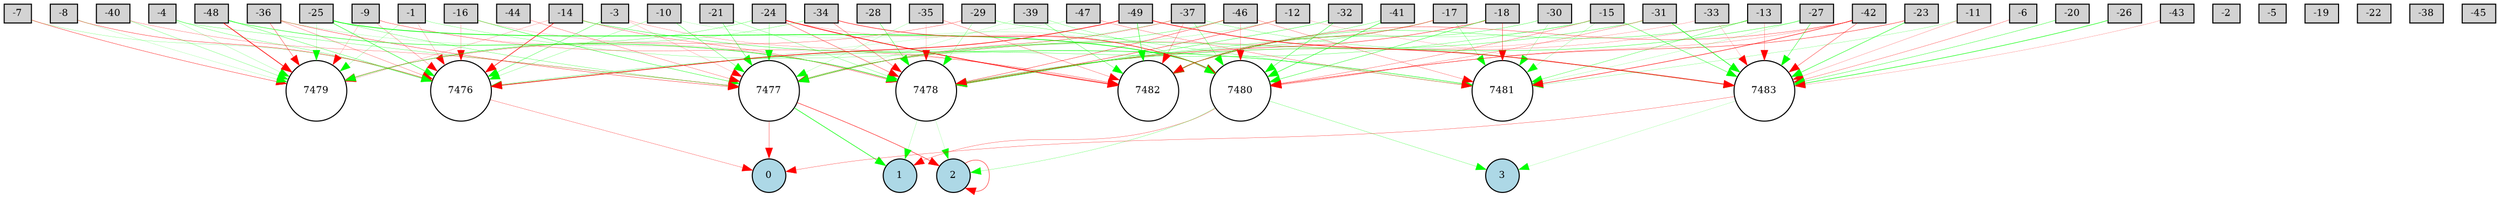 digraph {
	node [fontsize=9 height=0.2 shape=circle width=0.2]
	-1 [fillcolor=lightgray shape=box style=filled]
	-2 [fillcolor=lightgray shape=box style=filled]
	-3 [fillcolor=lightgray shape=box style=filled]
	-4 [fillcolor=lightgray shape=box style=filled]
	-5 [fillcolor=lightgray shape=box style=filled]
	-6 [fillcolor=lightgray shape=box style=filled]
	-7 [fillcolor=lightgray shape=box style=filled]
	-8 [fillcolor=lightgray shape=box style=filled]
	-9 [fillcolor=lightgray shape=box style=filled]
	-10 [fillcolor=lightgray shape=box style=filled]
	-11 [fillcolor=lightgray shape=box style=filled]
	-12 [fillcolor=lightgray shape=box style=filled]
	-13 [fillcolor=lightgray shape=box style=filled]
	-14 [fillcolor=lightgray shape=box style=filled]
	-15 [fillcolor=lightgray shape=box style=filled]
	-16 [fillcolor=lightgray shape=box style=filled]
	-17 [fillcolor=lightgray shape=box style=filled]
	-18 [fillcolor=lightgray shape=box style=filled]
	-19 [fillcolor=lightgray shape=box style=filled]
	-20 [fillcolor=lightgray shape=box style=filled]
	-21 [fillcolor=lightgray shape=box style=filled]
	-22 [fillcolor=lightgray shape=box style=filled]
	-23 [fillcolor=lightgray shape=box style=filled]
	-24 [fillcolor=lightgray shape=box style=filled]
	-25 [fillcolor=lightgray shape=box style=filled]
	-26 [fillcolor=lightgray shape=box style=filled]
	-27 [fillcolor=lightgray shape=box style=filled]
	-28 [fillcolor=lightgray shape=box style=filled]
	-29 [fillcolor=lightgray shape=box style=filled]
	-30 [fillcolor=lightgray shape=box style=filled]
	-31 [fillcolor=lightgray shape=box style=filled]
	-32 [fillcolor=lightgray shape=box style=filled]
	-33 [fillcolor=lightgray shape=box style=filled]
	-34 [fillcolor=lightgray shape=box style=filled]
	-35 [fillcolor=lightgray shape=box style=filled]
	-36 [fillcolor=lightgray shape=box style=filled]
	-37 [fillcolor=lightgray shape=box style=filled]
	-38 [fillcolor=lightgray shape=box style=filled]
	-39 [fillcolor=lightgray shape=box style=filled]
	-40 [fillcolor=lightgray shape=box style=filled]
	-41 [fillcolor=lightgray shape=box style=filled]
	-42 [fillcolor=lightgray shape=box style=filled]
	-43 [fillcolor=lightgray shape=box style=filled]
	-44 [fillcolor=lightgray shape=box style=filled]
	-45 [fillcolor=lightgray shape=box style=filled]
	-46 [fillcolor=lightgray shape=box style=filled]
	-47 [fillcolor=lightgray shape=box style=filled]
	-48 [fillcolor=lightgray shape=box style=filled]
	-49 [fillcolor=lightgray shape=box style=filled]
	0 [fillcolor=lightblue style=filled]
	1 [fillcolor=lightblue style=filled]
	2 [fillcolor=lightblue style=filled]
	3 [fillcolor=lightblue style=filled]
	7476 [fillcolor=white style=filled]
	7477 [fillcolor=white style=filled]
	7478 [fillcolor=white style=filled]
	7479 [fillcolor=white style=filled]
	7480 [fillcolor=white style=filled]
	7481 [fillcolor=white style=filled]
	7482 [fillcolor=white style=filled]
	7483 [fillcolor=white style=filled]
	-36 -> 7477 [color=red penwidth=0.3057332806540923 style=solid]
	-3 -> 7476 [color=green penwidth=0.2848151205868185 style=solid]
	-44 -> 7477 [color=red penwidth=0.21487309570129454 style=solid]
	7478 -> 1 [color=green penwidth=0.13490557408252146 style=solid]
	-4 -> 7476 [color=green penwidth=0.21853507091954327 style=solid]
	-14 -> 7478 [color=red penwidth=0.2395261967189167 style=solid]
	-37 -> 7482 [color=red penwidth=0.2064642502800334 style=solid]
	-29 -> 7478 [color=green penwidth=0.1735695657698259 style=solid]
	-35 -> 7478 [color=red penwidth=0.1217542452503583 style=solid]
	-47 -> 7476 [color=green penwidth=0.10900724780489147 style=solid]
	-49 -> 7476 [color=red penwidth=0.6128373427690056 style=solid]
	7477 -> 1 [color=green penwidth=0.5363928576190824 style=solid]
	-39 -> 7477 [color=green penwidth=0.11809210795294481 style=solid]
	-15 -> 7481 [color=green penwidth=0.14130818771649986 style=solid]
	-1 -> 7479 [color=green penwidth=0.14700340904261366 style=solid]
	-46 -> 7480 [color=red penwidth=0.15854908263250245 style=solid]
	-33 -> 7483 [color=red penwidth=0.12105763679198148 style=solid]
	-7 -> 7479 [color=red penwidth=0.31233932803756603 style=solid]
	-41 -> 7480 [color=green penwidth=0.42298347472599107 style=solid]
	-8 -> 7479 [color=green penwidth=0.11269358119486414 style=solid]
	-25 -> 7477 [color=green penwidth=0.22661351444572608 style=solid]
	7483 -> 0 [color=red penwidth=0.23181723927257583 style=solid]
	-12 -> 7483 [color=red penwidth=0.12226471984051364 style=solid]
	-13 -> 7481 [color=green penwidth=0.27075334659691996 style=solid]
	-36 -> 7476 [color=red penwidth=0.20600829633124945 style=solid]
	-42 -> 7480 [color=red penwidth=0.16625832871650148 style=solid]
	-41 -> 7478 [color=green penwidth=0.22766798711556643 style=solid]
	-32 -> 7478 [color=green penwidth=0.3014740405972227 style=solid]
	-13 -> 7483 [color=red penwidth=0.17155886782805663 style=solid]
	-18 -> 7480 [color=green penwidth=0.3412525535955462 style=solid]
	-13 -> 7482 [color=green penwidth=0.27566287829945335 style=solid]
	-17 -> 7482 [color=red penwidth=0.34012143645341253 style=solid]
	-3 -> 7482 [color=red penwidth=0.16045438587366592 style=solid]
	-16 -> 7477 [color=green penwidth=0.34316993242073457 style=solid]
	-1 -> 7481 [color=green penwidth=0.18525474305930184 style=solid]
	7476 -> 0 [color=red penwidth=0.21430940126386722 style=solid]
	-48 -> 7479 [color=red penwidth=0.6310908663693683 style=solid]
	-37 -> 7477 [color=red penwidth=0.2405040624457491 style=solid]
	-31 -> 7480 [color=red penwidth=0.2058208354510072 style=solid]
	-14 -> 7481 [color=green penwidth=0.3239492737964109 style=solid]
	-34 -> 7479 [color=green penwidth=0.20179281822422973 style=solid]
	-15 -> 7476 [color=green penwidth=0.24316419199106531 style=solid]
	-25 -> 7476 [color=green penwidth=0.41369518412941564 style=solid]
	-27 -> 7478 [color=green penwidth=0.3177768822227732 style=solid]
	-29 -> 7479 [color=red penwidth=0.22792424939234604 style=solid]
	-23 -> 7480 [color=red penwidth=0.34746244184145725 style=solid]
	7480 -> 1 [color=red penwidth=0.230233253674814 style=solid]
	-27 -> 7483 [color=green penwidth=0.33812205083627067 style=solid]
	-17 -> 7481 [color=green penwidth=0.20051600654260796 style=solid]
	2 -> 2 [color=red penwidth=0.38431204761242554 style=solid]
	-24 -> 7482 [color=red penwidth=0.705900557673595 style=solid]
	-35 -> 7482 [color=red penwidth=0.2202590527213854 style=solid]
	-24 -> 7480 [color=red penwidth=0.15182379790016498 style=solid]
	-12 -> 7477 [color=green penwidth=0.1425759863553298 style=solid]
	7480 -> 2 [color=green penwidth=0.18286445590649414 style=solid]
	-47 -> 7481 [color=red penwidth=0.219293915666665 style=solid]
	-20 -> 7483 [color=green penwidth=0.2959775191901208 style=solid]
	-9 -> 7478 [color=red penwidth=0.11189849546716647 style=solid]
	-9 -> 7482 [color=red penwidth=0.21703803670133748 style=solid]
	-48 -> 7478 [color=green penwidth=0.4214025265108998 style=solid]
	-34 -> 7478 [color=red penwidth=0.2542506983643318 style=solid]
	-15 -> 7483 [color=green penwidth=0.3234497014463902 style=solid]
	-16 -> 7478 [color=red penwidth=0.11184143565445814 style=solid]
	-36 -> 7479 [color=red penwidth=0.28758614150439554 style=solid]
	-36 -> 7478 [color=green penwidth=0.12000403603908782 style=solid]
	-37 -> 7476 [color=green penwidth=0.16135864737576777 style=solid]
	-33 -> 7477 [color=red penwidth=0.1498711650043592 style=solid]
	-17 -> 7478 [color=green penwidth=0.22335729054198408 style=solid]
	-34 -> 7480 [color=red penwidth=0.46251804965152576 style=solid]
	-12 -> 7478 [color=red penwidth=0.3393256626798352 style=solid]
	-30 -> 7481 [color=green penwidth=0.1510864847602691 style=solid]
	-4 -> 7479 [color=green penwidth=0.14219793477040055 style=solid]
	7483 -> 3 [color=green penwidth=0.11637523692930478 style=solid]
	-46 -> 7478 [color=red penwidth=0.3166537090625492 style=solid]
	-4 -> 7477 [color=green penwidth=0.22450706208331153 style=solid]
	-10 -> 7477 [color=green penwidth=0.26349634898053076 style=solid]
	-15 -> 7480 [color=red penwidth=0.23251838336053648 style=solid]
	-3 -> 7477 [color=red penwidth=0.13005740757416645 style=solid]
	-24 -> 7477 [color=green penwidth=0.216602635862104 style=solid]
	-24 -> 7478 [color=red penwidth=0.30106959452683674 style=solid]
	-9 -> 7476 [color=red penwidth=0.17996435544463085 style=solid]
	-39 -> 7482 [color=green penwidth=0.2583052291070922 style=solid]
	-8 -> 7476 [color=red penwidth=0.30864029446513597 style=solid]
	-29 -> 7481 [color=green penwidth=0.2274303260648888 style=solid]
	-37 -> 7480 [color=green penwidth=0.24015628907461237 style=solid]
	-46 -> 7477 [color=green penwidth=0.2558088134066223 style=solid]
	-14 -> 7476 [color=red penwidth=0.531568129127445 style=solid]
	-35 -> 7477 [color=green penwidth=0.12567257490182226 style=solid]
	-49 -> 7482 [color=green penwidth=0.3977126625446138 style=solid]
	-43 -> 7483 [color=red penwidth=0.14177856308370043 style=solid]
	7478 -> 2 [color=green penwidth=0.10929764348874467 style=solid]
	7477 -> 2 [color=red penwidth=0.41824030323783223 style=solid]
	-30 -> 7482 [color=green penwidth=0.2589153992419288 style=solid]
	7480 -> 3 [color=green penwidth=0.19579970075545414 style=solid]
	-15 -> 7482 [color=green penwidth=0.15871903972150506 style=solid]
	-27 -> 7481 [color=green penwidth=0.13032042174933692 style=solid]
	-31 -> 7483 [color=green penwidth=0.5294093288159701 style=solid]
	-25 -> 7480 [color=green penwidth=0.6572807873778226 style=solid]
	-42 -> 7482 [color=red penwidth=0.27814818551942566 style=solid]
	-31 -> 7477 [color=green penwidth=0.2798525069909985 style=solid]
	-18 -> 7478 [color=red penwidth=0.3579527027365649 style=solid]
	-11 -> 7483 [color=red penwidth=0.15766913805325197 style=solid]
	-25 -> 7479 [color=green penwidth=0.13097154289391832 style=solid]
	-21 -> 7477 [color=green penwidth=0.3026525792792064 style=solid]
	-46 -> 7481 [color=red penwidth=0.20716304436123983 style=solid]
	-42 -> 7483 [color=red penwidth=0.28911447791496003 style=solid]
	-13 -> 7478 [color=red penwidth=0.17101007910808058 style=solid]
	7477 -> 0 [color=red penwidth=0.2691233326638953 style=solid]
	-9 -> 7479 [color=red penwidth=0.12985881735363453 style=solid]
	-40 -> 7479 [color=green penwidth=0.19660260635953342 style=solid]
	-37 -> 7483 [color=green penwidth=0.19364913122513183 style=solid]
	-6 -> 7483 [color=red penwidth=0.22190589235396965 style=solid]
	-48 -> 7476 [color=green penwidth=0.27310684895008963 style=solid]
	-11 -> 7481 [color=green penwidth=0.161676459373496 style=solid]
	-42 -> 7481 [color=red penwidth=0.46156845945199143 style=solid]
	-16 -> 7476 [color=red penwidth=0.14521110335952897 style=solid]
	-10 -> 7476 [color=green penwidth=0.17897208354551225 style=solid]
	-1 -> 7476 [color=red penwidth=0.14148877486484723 style=solid]
	-26 -> 7483 [color=green penwidth=0.47555469414609874 style=solid]
	-28 -> 7478 [color=green penwidth=0.3105922659449709 style=solid]
	-23 -> 7483 [color=green penwidth=0.4022843837986273 style=solid]
	-18 -> 7481 [color=red penwidth=0.3033248250178915 style=solid]
	-40 -> 7477 [color=red penwidth=0.19128447653553926 style=solid]
	-14 -> 7479 [color=red penwidth=0.14418974021827516 style=solid]
	-39 -> 7480 [color=green penwidth=0.1909070908128056 style=solid]
	-10 -> 7480 [color=green penwidth=0.10944064989672737 style=solid]
	-49 -> 7483 [color=red penwidth=0.6079050645266032 style=solid]
	-32 -> 7480 [color=green penwidth=0.33281721348982996 style=solid]
	-21 -> 7478 [color=green penwidth=0.20251887108861494 style=solid]
	-7 -> 7476 [color=green penwidth=0.15467693224923856 style=solid]
	-24 -> 7479 [color=green penwidth=0.23367054141518798 style=solid]
}
